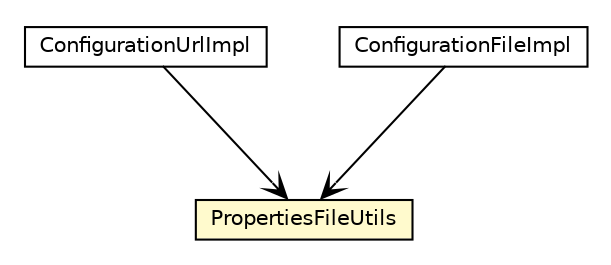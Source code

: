 #!/usr/local/bin/dot
#
# Class diagram 
# Generated by UMLGraph version R5_6_6-8-g8d7759 (http://www.umlgraph.org/)
#

digraph G {
	edge [fontname="Helvetica",fontsize=10,labelfontname="Helvetica",labelfontsize=10];
	node [fontname="Helvetica",fontsize=10,shape=plaintext];
	nodesep=0.25;
	ranksep=0.5;
	// org.dayatang.configuration.impl.PropertiesFileUtils
	c175 [label=<<table title="org.dayatang.configuration.impl.PropertiesFileUtils" border="0" cellborder="1" cellspacing="0" cellpadding="2" port="p" bgcolor="lemonChiffon" href="./PropertiesFileUtils.html">
		<tr><td><table border="0" cellspacing="0" cellpadding="1">
<tr><td align="center" balign="center"> PropertiesFileUtils </td></tr>
		</table></td></tr>
		</table>>, URL="./PropertiesFileUtils.html", fontname="Helvetica", fontcolor="black", fontsize=10.0];
	// org.dayatang.configuration.impl.ConfigurationUrlImpl
	c176 [label=<<table title="org.dayatang.configuration.impl.ConfigurationUrlImpl" border="0" cellborder="1" cellspacing="0" cellpadding="2" port="p" href="./ConfigurationUrlImpl.html">
		<tr><td><table border="0" cellspacing="0" cellpadding="1">
<tr><td align="center" balign="center"> ConfigurationUrlImpl </td></tr>
		</table></td></tr>
		</table>>, URL="./ConfigurationUrlImpl.html", fontname="Helvetica", fontcolor="black", fontsize=10.0];
	// org.dayatang.configuration.impl.ConfigurationFileImpl
	c177 [label=<<table title="org.dayatang.configuration.impl.ConfigurationFileImpl" border="0" cellborder="1" cellspacing="0" cellpadding="2" port="p" href="./ConfigurationFileImpl.html">
		<tr><td><table border="0" cellspacing="0" cellpadding="1">
<tr><td align="center" balign="center"> ConfigurationFileImpl </td></tr>
		</table></td></tr>
		</table>>, URL="./ConfigurationFileImpl.html", fontname="Helvetica", fontcolor="black", fontsize=10.0];
	// org.dayatang.configuration.impl.ConfigurationUrlImpl NAVASSOC org.dayatang.configuration.impl.PropertiesFileUtils
	c176:p -> c175:p [taillabel="", label=" "headlabel="", fontname="Helvetica", fontcolor="black", fontsize=10.0, color="black", arrowhead=open];
	// org.dayatang.configuration.impl.ConfigurationFileImpl NAVASSOC org.dayatang.configuration.impl.PropertiesFileUtils
	c177:p -> c175:p [taillabel="", label=" "headlabel="", fontname="Helvetica", fontcolor="black", fontsize=10.0, color="black", arrowhead=open];
}

